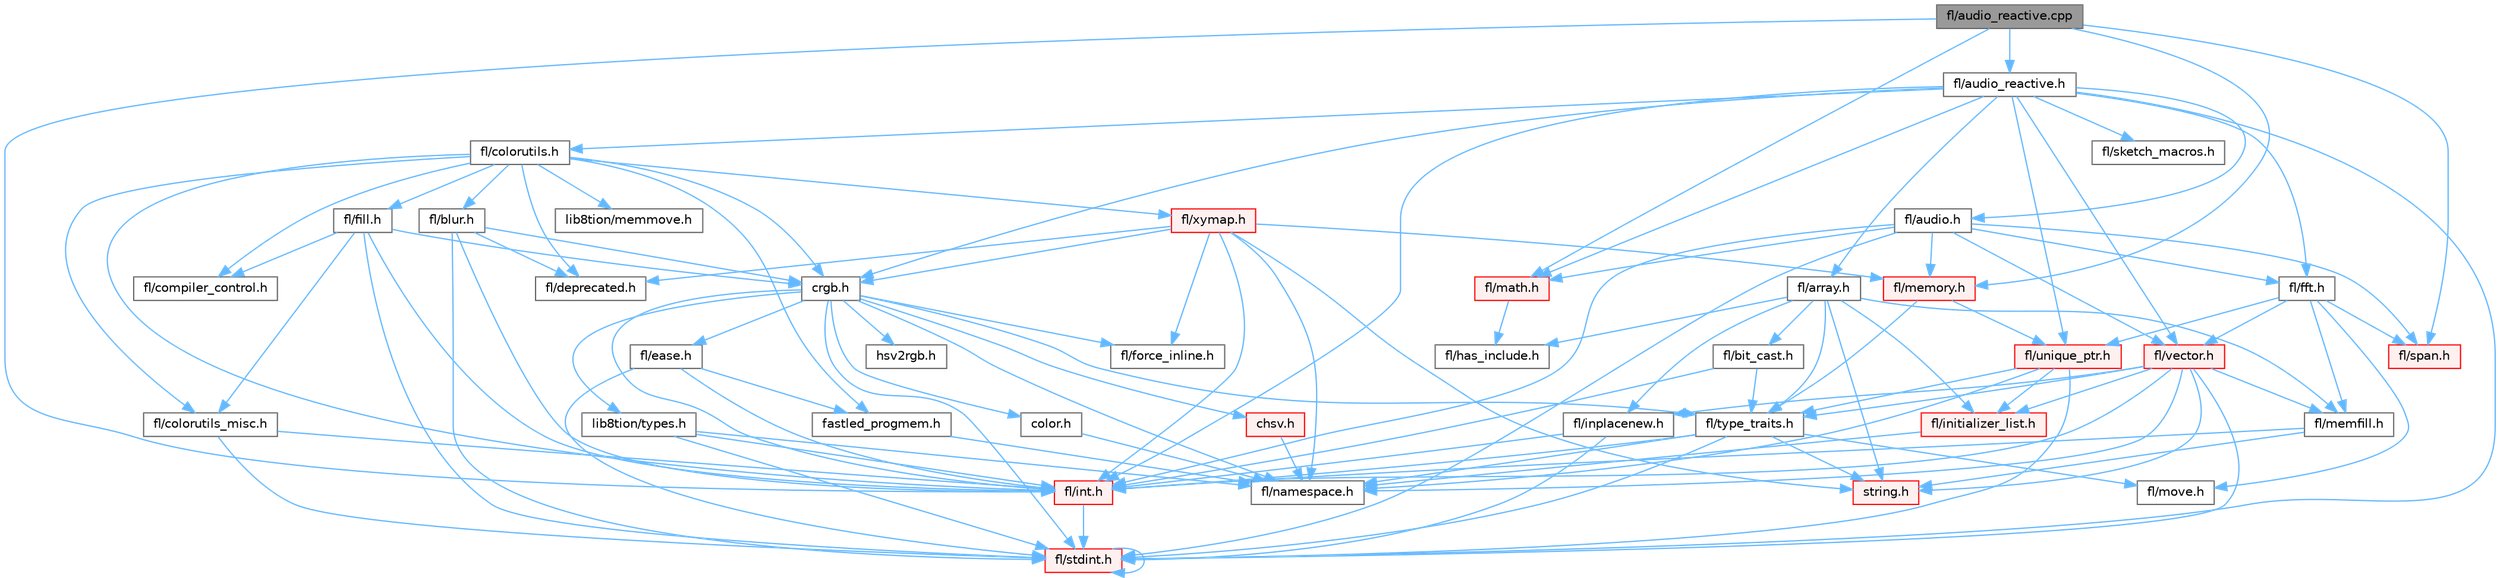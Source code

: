 digraph "fl/audio_reactive.cpp"
{
 // INTERACTIVE_SVG=YES
 // LATEX_PDF_SIZE
  bgcolor="transparent";
  edge [fontname=Helvetica,fontsize=10,labelfontname=Helvetica,labelfontsize=10];
  node [fontname=Helvetica,fontsize=10,shape=box,height=0.2,width=0.4];
  Node1 [id="Node000001",label="fl/audio_reactive.cpp",height=0.2,width=0.4,color="gray40", fillcolor="grey60", style="filled", fontcolor="black",tooltip=" "];
  Node1 -> Node2 [id="edge1_Node000001_Node000002",color="steelblue1",style="solid",tooltip=" "];
  Node2 [id="Node000002",label="fl/audio_reactive.h",height=0.2,width=0.4,color="grey40", fillcolor="white", style="filled",URL="$d1/d9a/audio__reactive_8h.html",tooltip=" "];
  Node2 -> Node3 [id="edge2_Node000002_Node000003",color="steelblue1",style="solid",tooltip=" "];
  Node3 [id="Node000003",label="fl/fft.h",height=0.2,width=0.4,color="grey40", fillcolor="white", style="filled",URL="$d7/d76/fft_8h.html",tooltip=" "];
  Node3 -> Node4 [id="edge3_Node000003_Node000004",color="steelblue1",style="solid",tooltip=" "];
  Node4 [id="Node000004",label="fl/unique_ptr.h",height=0.2,width=0.4,color="red", fillcolor="#FFF0F0", style="filled",URL="$da/d4b/unique__ptr_8h.html",tooltip=" "];
  Node4 -> Node5 [id="edge4_Node000004_Node000005",color="steelblue1",style="solid",tooltip=" "];
  Node5 [id="Node000005",label="fl/namespace.h",height=0.2,width=0.4,color="grey40", fillcolor="white", style="filled",URL="$df/d2a/namespace_8h.html",tooltip="Implements the FastLED namespace macros."];
  Node4 -> Node6 [id="edge5_Node000004_Node000006",color="steelblue1",style="solid",tooltip=" "];
  Node6 [id="Node000006",label="fl/type_traits.h",height=0.2,width=0.4,color="grey40", fillcolor="white", style="filled",URL="$df/d63/type__traits_8h.html",tooltip=" "];
  Node6 -> Node7 [id="edge6_Node000006_Node000007",color="steelblue1",style="solid",tooltip=" "];
  Node7 [id="Node000007",label="string.h",height=0.2,width=0.4,color="red", fillcolor="#FFF0F0", style="filled",URL="$da/d66/string_8h.html",tooltip=" "];
  Node6 -> Node10 [id="edge7_Node000006_Node000010",color="steelblue1",style="solid",tooltip=" "];
  Node10 [id="Node000010",label="fl/stdint.h",height=0.2,width=0.4,color="red", fillcolor="#FFF0F0", style="filled",URL="$df/dd8/stdint_8h.html",tooltip=" "];
  Node10 -> Node10 [id="edge8_Node000010_Node000010",color="steelblue1",style="solid",tooltip=" "];
  Node6 -> Node5 [id="edge9_Node000006_Node000005",color="steelblue1",style="solid",tooltip=" "];
  Node6 -> Node21 [id="edge10_Node000006_Node000021",color="steelblue1",style="solid",tooltip=" "];
  Node21 [id="Node000021",label="fl/move.h",height=0.2,width=0.4,color="grey40", fillcolor="white", style="filled",URL="$d9/d83/move_8h.html",tooltip=" "];
  Node6 -> Node9 [id="edge11_Node000006_Node000009",color="steelblue1",style="solid",tooltip=" "];
  Node9 [id="Node000009",label="fl/int.h",height=0.2,width=0.4,color="red", fillcolor="#FFF0F0", style="filled",URL="$d3/d7e/int_8h.html",tooltip=" "];
  Node9 -> Node10 [id="edge12_Node000009_Node000010",color="steelblue1",style="solid",tooltip=" "];
  Node4 -> Node10 [id="edge13_Node000004_Node000010",color="steelblue1",style="solid",tooltip=" "];
  Node4 -> Node48 [id="edge14_Node000004_Node000048",color="steelblue1",style="solid",tooltip=" "];
  Node48 [id="Node000048",label="fl/initializer_list.h",height=0.2,width=0.4,color="red", fillcolor="#FFF0F0", style="filled",URL="$d6/d23/initializer__list_8h.html",tooltip=" "];
  Node48 -> Node5 [id="edge15_Node000048_Node000005",color="steelblue1",style="solid",tooltip=" "];
  Node3 -> Node51 [id="edge16_Node000003_Node000051",color="steelblue1",style="solid",tooltip=" "];
  Node51 [id="Node000051",label="fl/span.h",height=0.2,width=0.4,color="red", fillcolor="#FFF0F0", style="filled",URL="$d4/d7a/span_8h.html",tooltip=" "];
  Node3 -> Node46 [id="edge17_Node000003_Node000046",color="steelblue1",style="solid",tooltip=" "];
  Node46 [id="Node000046",label="fl/vector.h",height=0.2,width=0.4,color="red", fillcolor="#FFF0F0", style="filled",URL="$d6/d68/vector_8h.html",tooltip=" "];
  Node46 -> Node10 [id="edge18_Node000046_Node000010",color="steelblue1",style="solid",tooltip=" "];
  Node46 -> Node9 [id="edge19_Node000046_Node000009",color="steelblue1",style="solid",tooltip=" "];
  Node46 -> Node7 [id="edge20_Node000046_Node000007",color="steelblue1",style="solid",tooltip=" "];
  Node46 -> Node48 [id="edge21_Node000046_Node000048",color="steelblue1",style="solid",tooltip=" "];
  Node46 -> Node29 [id="edge22_Node000046_Node000029",color="steelblue1",style="solid",tooltip=" "];
  Node29 [id="Node000029",label="fl/memfill.h",height=0.2,width=0.4,color="grey40", fillcolor="white", style="filled",URL="$d0/dda/memfill_8h.html",tooltip=" "];
  Node29 -> Node7 [id="edge23_Node000029_Node000007",color="steelblue1",style="solid",tooltip=" "];
  Node29 -> Node9 [id="edge24_Node000029_Node000009",color="steelblue1",style="solid",tooltip=" "];
  Node46 -> Node5 [id="edge25_Node000046_Node000005",color="steelblue1",style="solid",tooltip=" "];
  Node46 -> Node6 [id="edge26_Node000046_Node000006",color="steelblue1",style="solid",tooltip=" "];
  Node46 -> Node28 [id="edge27_Node000046_Node000028",color="steelblue1",style="solid",tooltip=" "];
  Node28 [id="Node000028",label="fl/inplacenew.h",height=0.2,width=0.4,color="grey40", fillcolor="white", style="filled",URL="$db/d36/inplacenew_8h.html",tooltip=" "];
  Node28 -> Node10 [id="edge28_Node000028_Node000010",color="steelblue1",style="solid",tooltip=" "];
  Node28 -> Node9 [id="edge29_Node000028_Node000009",color="steelblue1",style="solid",tooltip=" "];
  Node3 -> Node21 [id="edge30_Node000003_Node000021",color="steelblue1",style="solid",tooltip=" "];
  Node3 -> Node29 [id="edge31_Node000003_Node000029",color="steelblue1",style="solid",tooltip=" "];
  Node2 -> Node14 [id="edge32_Node000002_Node000014",color="steelblue1",style="solid",tooltip=" "];
  Node14 [id="Node000014",label="fl/math.h",height=0.2,width=0.4,color="red", fillcolor="#FFF0F0", style="filled",URL="$df/db1/math_8h.html",tooltip=" "];
  Node14 -> Node15 [id="edge33_Node000014_Node000015",color="steelblue1",style="solid",tooltip=" "];
  Node15 [id="Node000015",label="fl/has_include.h",height=0.2,width=0.4,color="grey40", fillcolor="white", style="filled",URL="$da/d99/has__include_8h.html",tooltip=" "];
  Node2 -> Node46 [id="edge34_Node000002_Node000046",color="steelblue1",style="solid",tooltip=" "];
  Node2 -> Node10 [id="edge35_Node000002_Node000010",color="steelblue1",style="solid",tooltip=" "];
  Node2 -> Node9 [id="edge36_Node000002_Node000009",color="steelblue1",style="solid",tooltip=" "];
  Node2 -> Node53 [id="edge37_Node000002_Node000053",color="steelblue1",style="solid",tooltip=" "];
  Node53 [id="Node000053",label="fl/audio.h",height=0.2,width=0.4,color="grey40", fillcolor="white", style="filled",URL="$da/d09/audio_8h.html",tooltip=" "];
  Node53 -> Node3 [id="edge38_Node000053_Node000003",color="steelblue1",style="solid",tooltip=" "];
  Node53 -> Node14 [id="edge39_Node000053_Node000014",color="steelblue1",style="solid",tooltip=" "];
  Node53 -> Node22 [id="edge40_Node000053_Node000022",color="steelblue1",style="solid",tooltip=" "];
  Node22 [id="Node000022",label="fl/memory.h",height=0.2,width=0.4,color="red", fillcolor="#FFF0F0", style="filled",URL="$dc/d18/memory_8h.html",tooltip=" "];
  Node22 -> Node4 [id="edge41_Node000022_Node000004",color="steelblue1",style="solid",tooltip=" "];
  Node22 -> Node6 [id="edge42_Node000022_Node000006",color="steelblue1",style="solid",tooltip=" "];
  Node53 -> Node51 [id="edge43_Node000053_Node000051",color="steelblue1",style="solid",tooltip=" "];
  Node53 -> Node46 [id="edge44_Node000053_Node000046",color="steelblue1",style="solid",tooltip=" "];
  Node53 -> Node9 [id="edge45_Node000053_Node000009",color="steelblue1",style="solid",tooltip=" "];
  Node53 -> Node10 [id="edge46_Node000053_Node000010",color="steelblue1",style="solid",tooltip=" "];
  Node2 -> Node54 [id="edge47_Node000002_Node000054",color="steelblue1",style="solid",tooltip=" "];
  Node54 [id="Node000054",label="fl/array.h",height=0.2,width=0.4,color="grey40", fillcolor="white", style="filled",URL="$db/d63/array_8h.html",tooltip=" "];
  Node54 -> Node7 [id="edge48_Node000054_Node000007",color="steelblue1",style="solid",tooltip=" "];
  Node54 -> Node28 [id="edge49_Node000054_Node000028",color="steelblue1",style="solid",tooltip=" "];
  Node54 -> Node29 [id="edge50_Node000054_Node000029",color="steelblue1",style="solid",tooltip=" "];
  Node54 -> Node6 [id="edge51_Node000054_Node000006",color="steelblue1",style="solid",tooltip=" "];
  Node54 -> Node31 [id="edge52_Node000054_Node000031",color="steelblue1",style="solid",tooltip=" "];
  Node31 [id="Node000031",label="fl/bit_cast.h",height=0.2,width=0.4,color="grey40", fillcolor="white", style="filled",URL="$df/d72/bit__cast_8h.html",tooltip=" "];
  Node31 -> Node6 [id="edge53_Node000031_Node000006",color="steelblue1",style="solid",tooltip=" "];
  Node31 -> Node9 [id="edge54_Node000031_Node000009",color="steelblue1",style="solid",tooltip=" "];
  Node54 -> Node48 [id="edge55_Node000054_Node000048",color="steelblue1",style="solid",tooltip=" "];
  Node54 -> Node15 [id="edge56_Node000054_Node000015",color="steelblue1",style="solid",tooltip=" "];
  Node2 -> Node4 [id="edge57_Node000002_Node000004",color="steelblue1",style="solid",tooltip=" "];
  Node2 -> Node55 [id="edge58_Node000002_Node000055",color="steelblue1",style="solid",tooltip=" "];
  Node55 [id="Node000055",label="fl/sketch_macros.h",height=0.2,width=0.4,color="grey40", fillcolor="white", style="filled",URL="$d1/dbc/sketch__macros_8h.html",tooltip=" "];
  Node2 -> Node56 [id="edge59_Node000002_Node000056",color="steelblue1",style="solid",tooltip=" "];
  Node56 [id="Node000056",label="crgb.h",height=0.2,width=0.4,color="grey40", fillcolor="white", style="filled",URL="$db/dd1/crgb_8h.html",tooltip="Defines the red, green, and blue (RGB) pixel struct."];
  Node56 -> Node10 [id="edge60_Node000056_Node000010",color="steelblue1",style="solid",tooltip=" "];
  Node56 -> Node9 [id="edge61_Node000056_Node000009",color="steelblue1",style="solid",tooltip=" "];
  Node56 -> Node57 [id="edge62_Node000056_Node000057",color="steelblue1",style="solid",tooltip=" "];
  Node57 [id="Node000057",label="chsv.h",height=0.2,width=0.4,color="red", fillcolor="#FFF0F0", style="filled",URL="$d8/dd0/chsv_8h.html",tooltip="Defines the hue, saturation, and value (HSV) pixel struct."];
  Node57 -> Node5 [id="edge63_Node000057_Node000005",color="steelblue1",style="solid",tooltip=" "];
  Node56 -> Node5 [id="edge64_Node000056_Node000005",color="steelblue1",style="solid",tooltip=" "];
  Node56 -> Node59 [id="edge65_Node000056_Node000059",color="steelblue1",style="solid",tooltip=" "];
  Node59 [id="Node000059",label="color.h",height=0.2,width=0.4,color="grey40", fillcolor="white", style="filled",URL="$d2/d6b/src_2color_8h.html",tooltip="Contains definitions for color correction and temperature."];
  Node59 -> Node5 [id="edge66_Node000059_Node000005",color="steelblue1",style="solid",tooltip=" "];
  Node56 -> Node60 [id="edge67_Node000056_Node000060",color="steelblue1",style="solid",tooltip=" "];
  Node60 [id="Node000060",label="lib8tion/types.h",height=0.2,width=0.4,color="grey40", fillcolor="white", style="filled",URL="$d9/ddf/lib8tion_2types_8h.html",tooltip="Defines fractional types used for lib8tion functions."];
  Node60 -> Node10 [id="edge68_Node000060_Node000010",color="steelblue1",style="solid",tooltip=" "];
  Node60 -> Node9 [id="edge69_Node000060_Node000009",color="steelblue1",style="solid",tooltip=" "];
  Node60 -> Node5 [id="edge70_Node000060_Node000005",color="steelblue1",style="solid",tooltip=" "];
  Node56 -> Node17 [id="edge71_Node000056_Node000017",color="steelblue1",style="solid",tooltip=" "];
  Node17 [id="Node000017",label="fl/force_inline.h",height=0.2,width=0.4,color="grey40", fillcolor="white", style="filled",URL="$d4/d64/force__inline_8h.html",tooltip=" "];
  Node56 -> Node6 [id="edge72_Node000056_Node000006",color="steelblue1",style="solid",tooltip=" "];
  Node56 -> Node61 [id="edge73_Node000056_Node000061",color="steelblue1",style="solid",tooltip=" "];
  Node61 [id="Node000061",label="hsv2rgb.h",height=0.2,width=0.4,color="grey40", fillcolor="white", style="filled",URL="$de/d9a/hsv2rgb_8h.html",tooltip="Functions to convert from the HSV colorspace to the RGB colorspace."];
  Node56 -> Node62 [id="edge74_Node000056_Node000062",color="steelblue1",style="solid",tooltip=" "];
  Node62 [id="Node000062",label="fl/ease.h",height=0.2,width=0.4,color="grey40", fillcolor="white", style="filled",URL="$db/d19/ease_8h.html",tooltip=" "];
  Node62 -> Node10 [id="edge75_Node000062_Node000010",color="steelblue1",style="solid",tooltip=" "];
  Node62 -> Node9 [id="edge76_Node000062_Node000009",color="steelblue1",style="solid",tooltip=" "];
  Node62 -> Node63 [id="edge77_Node000062_Node000063",color="steelblue1",style="solid",tooltip=" "];
  Node63 [id="Node000063",label="fastled_progmem.h",height=0.2,width=0.4,color="grey40", fillcolor="white", style="filled",URL="$df/dab/fastled__progmem_8h.html",tooltip="Wrapper definitions to allow seamless use of PROGMEM in environments that have it."];
  Node63 -> Node5 [id="edge78_Node000063_Node000005",color="steelblue1",style="solid",tooltip=" "];
  Node2 -> Node64 [id="edge79_Node000002_Node000064",color="steelblue1",style="solid",tooltip=" "];
  Node64 [id="Node000064",label="fl/colorutils.h",height=0.2,width=0.4,color="grey40", fillcolor="white", style="filled",URL="$d7/df9/fl_2colorutils_8h.html",tooltip="Utility functions for color fill, palettes, blending, and more."];
  Node64 -> Node9 [id="edge80_Node000064_Node000009",color="steelblue1",style="solid",tooltip=" "];
  Node64 -> Node56 [id="edge81_Node000064_Node000056",color="steelblue1",style="solid",tooltip=" "];
  Node64 -> Node63 [id="edge82_Node000064_Node000063",color="steelblue1",style="solid",tooltip=" "];
  Node64 -> Node65 [id="edge83_Node000064_Node000065",color="steelblue1",style="solid",tooltip=" "];
  Node65 [id="Node000065",label="fl/blur.h",height=0.2,width=0.4,color="grey40", fillcolor="white", style="filled",URL="$d4/df5/blur_8h.html",tooltip=" "];
  Node65 -> Node10 [id="edge84_Node000065_Node000010",color="steelblue1",style="solid",tooltip=" "];
  Node65 -> Node9 [id="edge85_Node000065_Node000009",color="steelblue1",style="solid",tooltip=" "];
  Node65 -> Node56 [id="edge86_Node000065_Node000056",color="steelblue1",style="solid",tooltip=" "];
  Node65 -> Node35 [id="edge87_Node000065_Node000035",color="steelblue1",style="solid",tooltip=" "];
  Node35 [id="Node000035",label="fl/deprecated.h",height=0.2,width=0.4,color="grey40", fillcolor="white", style="filled",URL="$d4/dce/deprecated_8h.html",tooltip=" "];
  Node64 -> Node66 [id="edge88_Node000064_Node000066",color="steelblue1",style="solid",tooltip=" "];
  Node66 [id="Node000066",label="fl/colorutils_misc.h",height=0.2,width=0.4,color="grey40", fillcolor="white", style="filled",URL="$dd/db2/colorutils__misc_8h.html",tooltip=" "];
  Node66 -> Node10 [id="edge89_Node000066_Node000010",color="steelblue1",style="solid",tooltip=" "];
  Node66 -> Node9 [id="edge90_Node000066_Node000009",color="steelblue1",style="solid",tooltip=" "];
  Node64 -> Node35 [id="edge91_Node000064_Node000035",color="steelblue1",style="solid",tooltip=" "];
  Node64 -> Node67 [id="edge92_Node000064_Node000067",color="steelblue1",style="solid",tooltip=" "];
  Node67 [id="Node000067",label="fl/fill.h",height=0.2,width=0.4,color="grey40", fillcolor="white", style="filled",URL="$d2/d78/fill_8h.html",tooltip=" "];
  Node67 -> Node56 [id="edge93_Node000067_Node000056",color="steelblue1",style="solid",tooltip=" "];
  Node67 -> Node66 [id="edge94_Node000067_Node000066",color="steelblue1",style="solid",tooltip=" "];
  Node67 -> Node9 [id="edge95_Node000067_Node000009",color="steelblue1",style="solid",tooltip=" "];
  Node67 -> Node10 [id="edge96_Node000067_Node000010",color="steelblue1",style="solid",tooltip=" "];
  Node67 -> Node20 [id="edge97_Node000067_Node000020",color="steelblue1",style="solid",tooltip=" "];
  Node20 [id="Node000020",label="fl/compiler_control.h",height=0.2,width=0.4,color="grey40", fillcolor="white", style="filled",URL="$d4/d54/compiler__control_8h.html",tooltip=" "];
  Node64 -> Node68 [id="edge98_Node000064_Node000068",color="steelblue1",style="solid",tooltip=" "];
  Node68 [id="Node000068",label="fl/xymap.h",height=0.2,width=0.4,color="red", fillcolor="#FFF0F0", style="filled",URL="$da/d61/xymap_8h.html",tooltip=" "];
  Node68 -> Node9 [id="edge99_Node000068_Node000009",color="steelblue1",style="solid",tooltip=" "];
  Node68 -> Node5 [id="edge100_Node000068_Node000005",color="steelblue1",style="solid",tooltip=" "];
  Node68 -> Node17 [id="edge101_Node000068_Node000017",color="steelblue1",style="solid",tooltip=" "];
  Node68 -> Node7 [id="edge102_Node000068_Node000007",color="steelblue1",style="solid",tooltip=" "];
  Node68 -> Node56 [id="edge103_Node000068_Node000056",color="steelblue1",style="solid",tooltip=" "];
  Node68 -> Node22 [id="edge104_Node000068_Node000022",color="steelblue1",style="solid",tooltip=" "];
  Node68 -> Node35 [id="edge105_Node000068_Node000035",color="steelblue1",style="solid",tooltip=" "];
  Node64 -> Node72 [id="edge106_Node000064_Node000072",color="steelblue1",style="solid",tooltip=" "];
  Node72 [id="Node000072",label="lib8tion/memmove.h",height=0.2,width=0.4,color="grey40", fillcolor="white", style="filled",URL="$d9/d72/memmove_8h.html",tooltip=" "];
  Node64 -> Node20 [id="edge107_Node000064_Node000020",color="steelblue1",style="solid",tooltip=" "];
  Node1 -> Node14 [id="edge108_Node000001_Node000014",color="steelblue1",style="solid",tooltip=" "];
  Node1 -> Node51 [id="edge109_Node000001_Node000051",color="steelblue1",style="solid",tooltip=" "];
  Node1 -> Node9 [id="edge110_Node000001_Node000009",color="steelblue1",style="solid",tooltip=" "];
  Node1 -> Node22 [id="edge111_Node000001_Node000022",color="steelblue1",style="solid",tooltip=" "];
}
